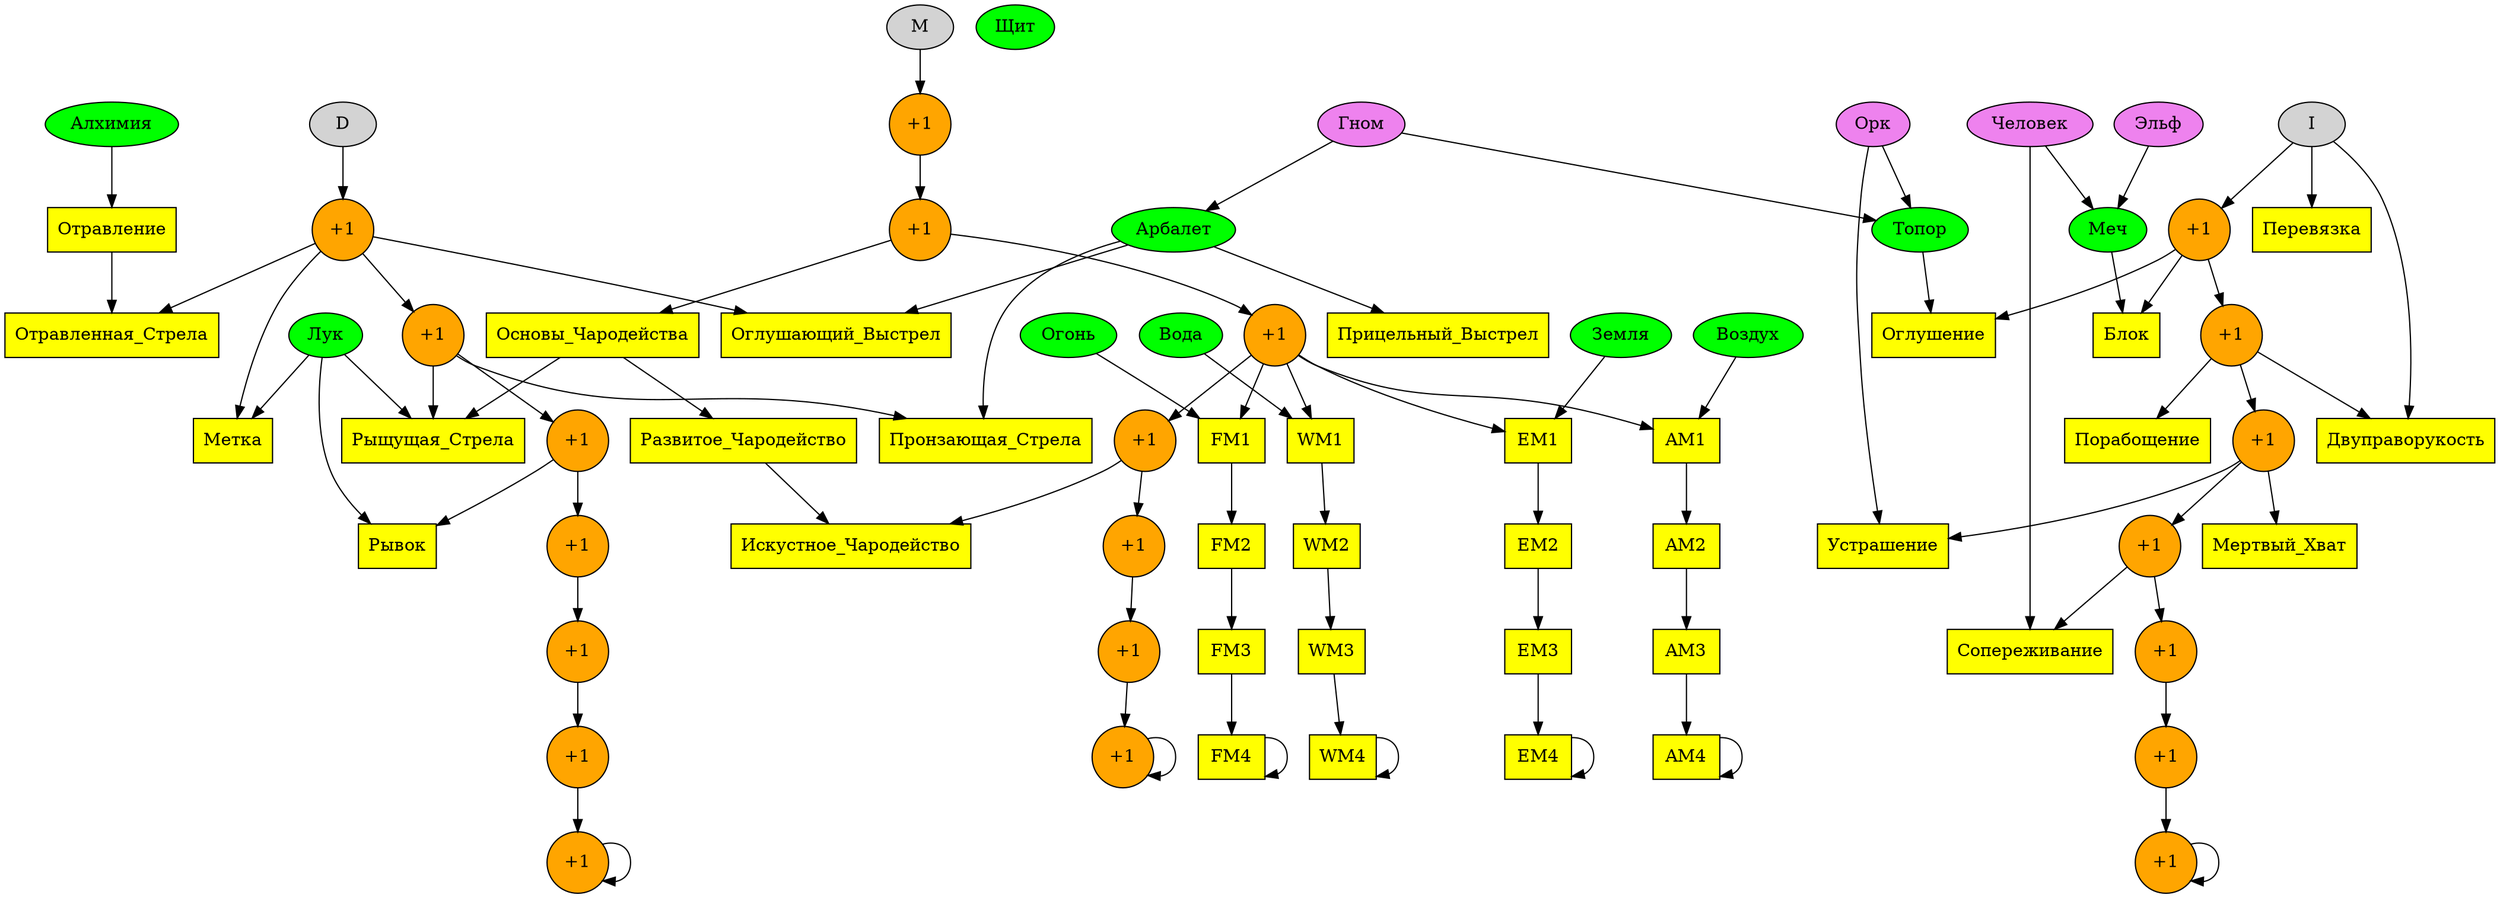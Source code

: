 strict digraph rpg {
	node [style=filled]
	D I M
	node [fillcolor=green]
	Лук Арбалет Алхимия Огонь Вода Земля Воздух Меч Топор Щит
	node [fillcolor=violet]
	Человек Гном Эльф Орк
	node [label="+1", style=filled, shape=circle, fillcolor=orange, color=black]
	D -> D1 -> D2 -> D3 -> D4 -> D5 -> D6 -> D7 -> D7
	M -> M1 -> M2 -> M3 -> M4 -> M5 -> M6 -> M7 -> M7
	I -> I1 -> I2 -> I3 -> I4 -> I5 -> I6 -> I7 -> I7
	node [label="\N", shape=box, fillcolor=yellow]
	Человек -> Меч
	Человек -> Сопереживание
	Эльф -> Меч
	Гном -> Топор
	Гном -> Арбалет
	Орк -> Топор
	Орк -> Устрашение
	D1 -> Отравленная_Стрела
	D1 -> Метка
	D1 -> Оглушающий_Выстрел
	D2 -> Рыщущая_Стрела
	D2 -> Пронзающая_Стрела
	D3 -> Рывок
	M2 -> Основы_Чародейства -> Развитое_Чародейство -> Искустное_Чародейство
	Основы_Чародейства -> Рыщущая_Стрела
	M4 -> Искустное_Чародейство
	M3 -> FM1
	M3 -> WM1
	M3 -> EM1
	M3 -> AM1
	Огонь -> FM1
	Вода -> WM1
	Земля -> EM1
	Воздух -> AM1
	FM1 -> FM2 -> FM3 -> FM4 -> FM4
	WM1 -> WM2 -> WM3 -> WM4 -> WM4
	EM1 -> EM2 -> EM3 -> EM4 -> EM4
	AM1 -> AM2 -> AM3 -> AM4 -> AM4
	Лук -> Метка
	Лук -> Рывок
	Лук -> Рыщущая_Стрела
	Арбалет -> Прицельный_Выстрел
	Арбалет -> Оглушающий_Выстрел
	Арбалет -> Пронзающая_Стрела
	Алхимия -> Отравление
	Отравление -> Отравленная_Стрела
	I -> Перевязка
	I -> Двуправорукость
	I1 -> Блок
	I1 -> Оглушение
	I2 -> Порабощение
	I2 -> Двуправорукость
	I3 -> Устрашение
	I3 -> Мертвый_Хват
	I4 -> Сопереживание
	Меч -> Блок
	Топор -> Оглушение
}
